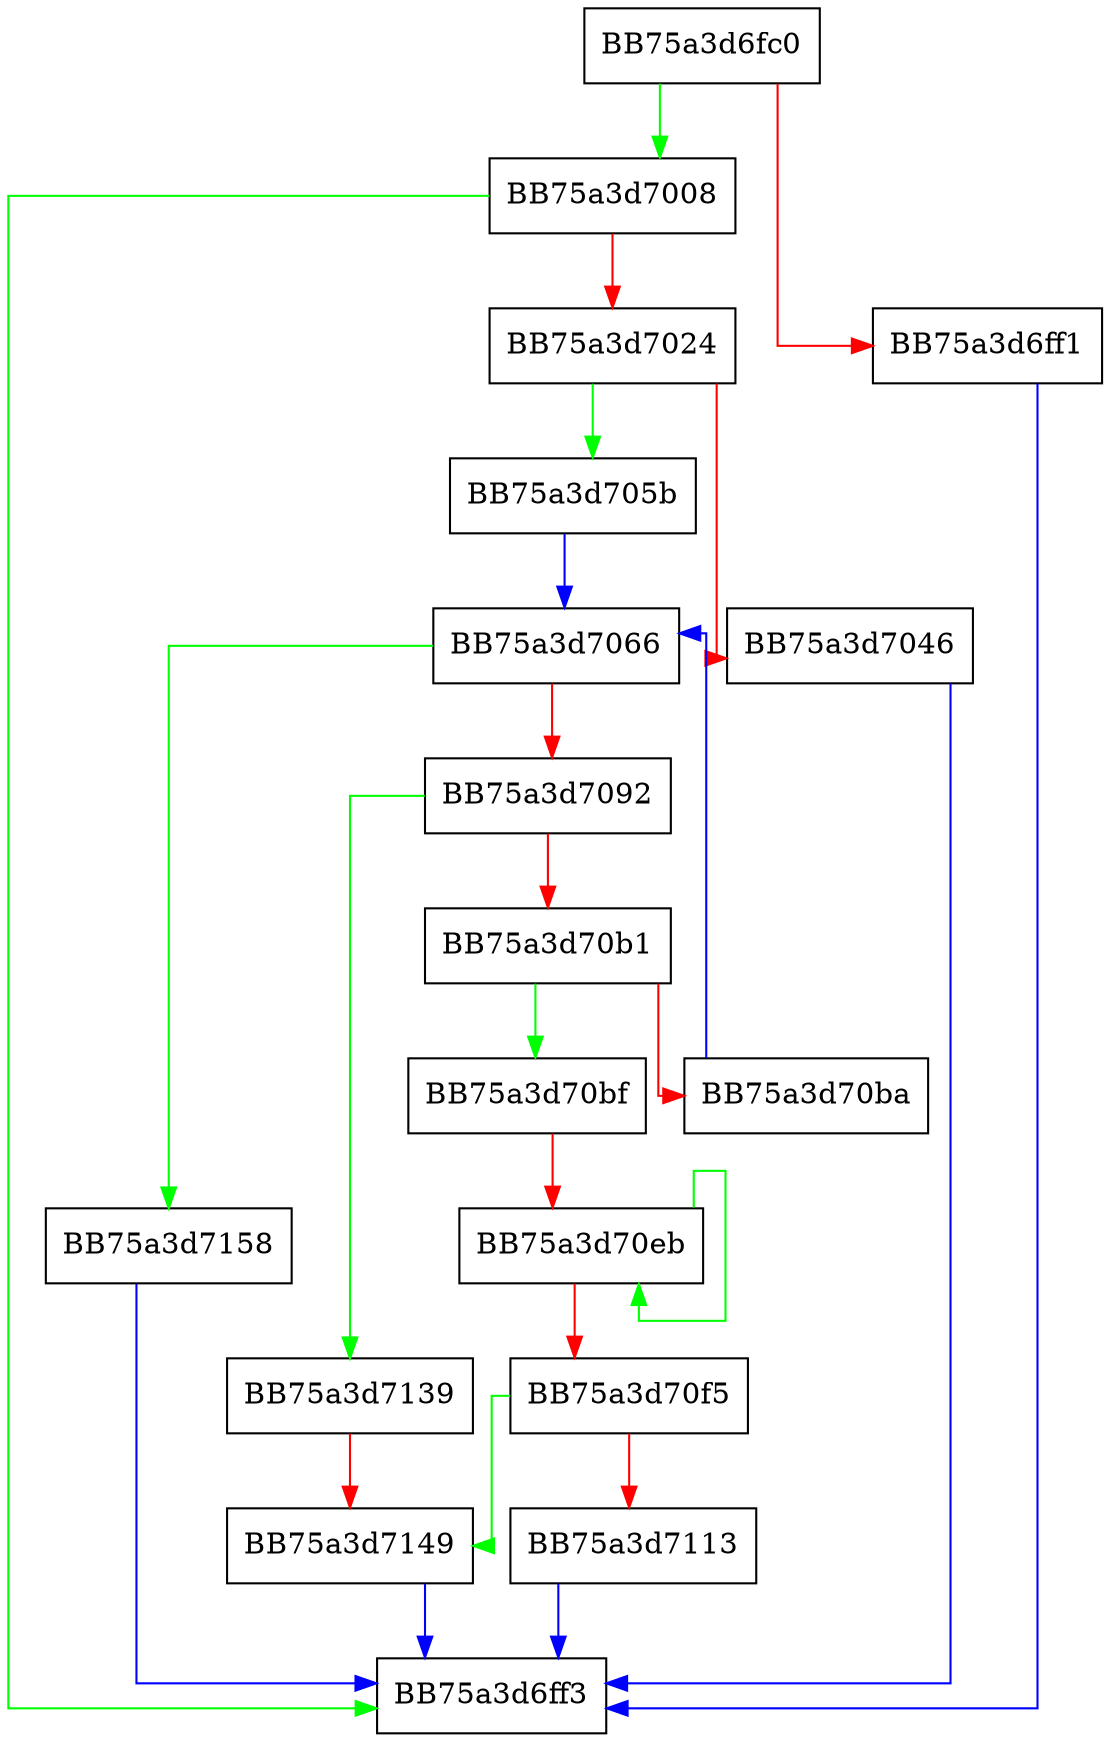digraph __std_fs_space {
  node [shape="box"];
  graph [splines=ortho];
  BB75a3d6fc0 -> BB75a3d7008 [color="green"];
  BB75a3d6fc0 -> BB75a3d6ff1 [color="red"];
  BB75a3d6ff1 -> BB75a3d6ff3 [color="blue"];
  BB75a3d7008 -> BB75a3d6ff3 [color="green"];
  BB75a3d7008 -> BB75a3d7024 [color="red"];
  BB75a3d7024 -> BB75a3d705b [color="green"];
  BB75a3d7024 -> BB75a3d7046 [color="red"];
  BB75a3d7046 -> BB75a3d6ff3 [color="blue"];
  BB75a3d705b -> BB75a3d7066 [color="blue"];
  BB75a3d7066 -> BB75a3d7158 [color="green"];
  BB75a3d7066 -> BB75a3d7092 [color="red"];
  BB75a3d7092 -> BB75a3d7139 [color="green"];
  BB75a3d7092 -> BB75a3d70b1 [color="red"];
  BB75a3d70b1 -> BB75a3d70bf [color="green"];
  BB75a3d70b1 -> BB75a3d70ba [color="red"];
  BB75a3d70ba -> BB75a3d7066 [color="blue"];
  BB75a3d70bf -> BB75a3d70eb [color="red"];
  BB75a3d70eb -> BB75a3d70eb [color="green"];
  BB75a3d70eb -> BB75a3d70f5 [color="red"];
  BB75a3d70f5 -> BB75a3d7149 [color="green"];
  BB75a3d70f5 -> BB75a3d7113 [color="red"];
  BB75a3d7113 -> BB75a3d6ff3 [color="blue"];
  BB75a3d7139 -> BB75a3d7149 [color="red"];
  BB75a3d7149 -> BB75a3d6ff3 [color="blue"];
  BB75a3d7158 -> BB75a3d6ff3 [color="blue"];
}
